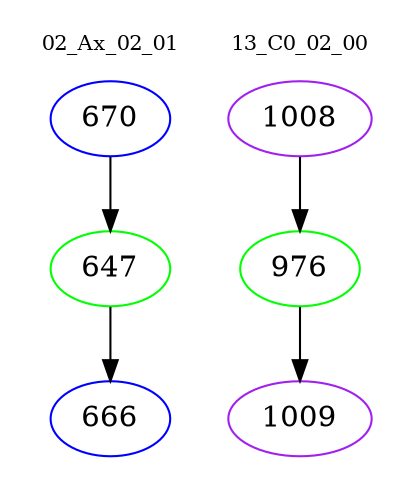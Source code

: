 digraph{
subgraph cluster_0 {
color = white
label = "02_Ax_02_01";
fontsize=10;
T0_670 [label="670", color="blue"]
T0_670 -> T0_647 [color="black"]
T0_647 [label="647", color="green"]
T0_647 -> T0_666 [color="black"]
T0_666 [label="666", color="blue"]
}
subgraph cluster_1 {
color = white
label = "13_C0_02_00";
fontsize=10;
T1_1008 [label="1008", color="purple"]
T1_1008 -> T1_976 [color="black"]
T1_976 [label="976", color="green"]
T1_976 -> T1_1009 [color="black"]
T1_1009 [label="1009", color="purple"]
}
}
